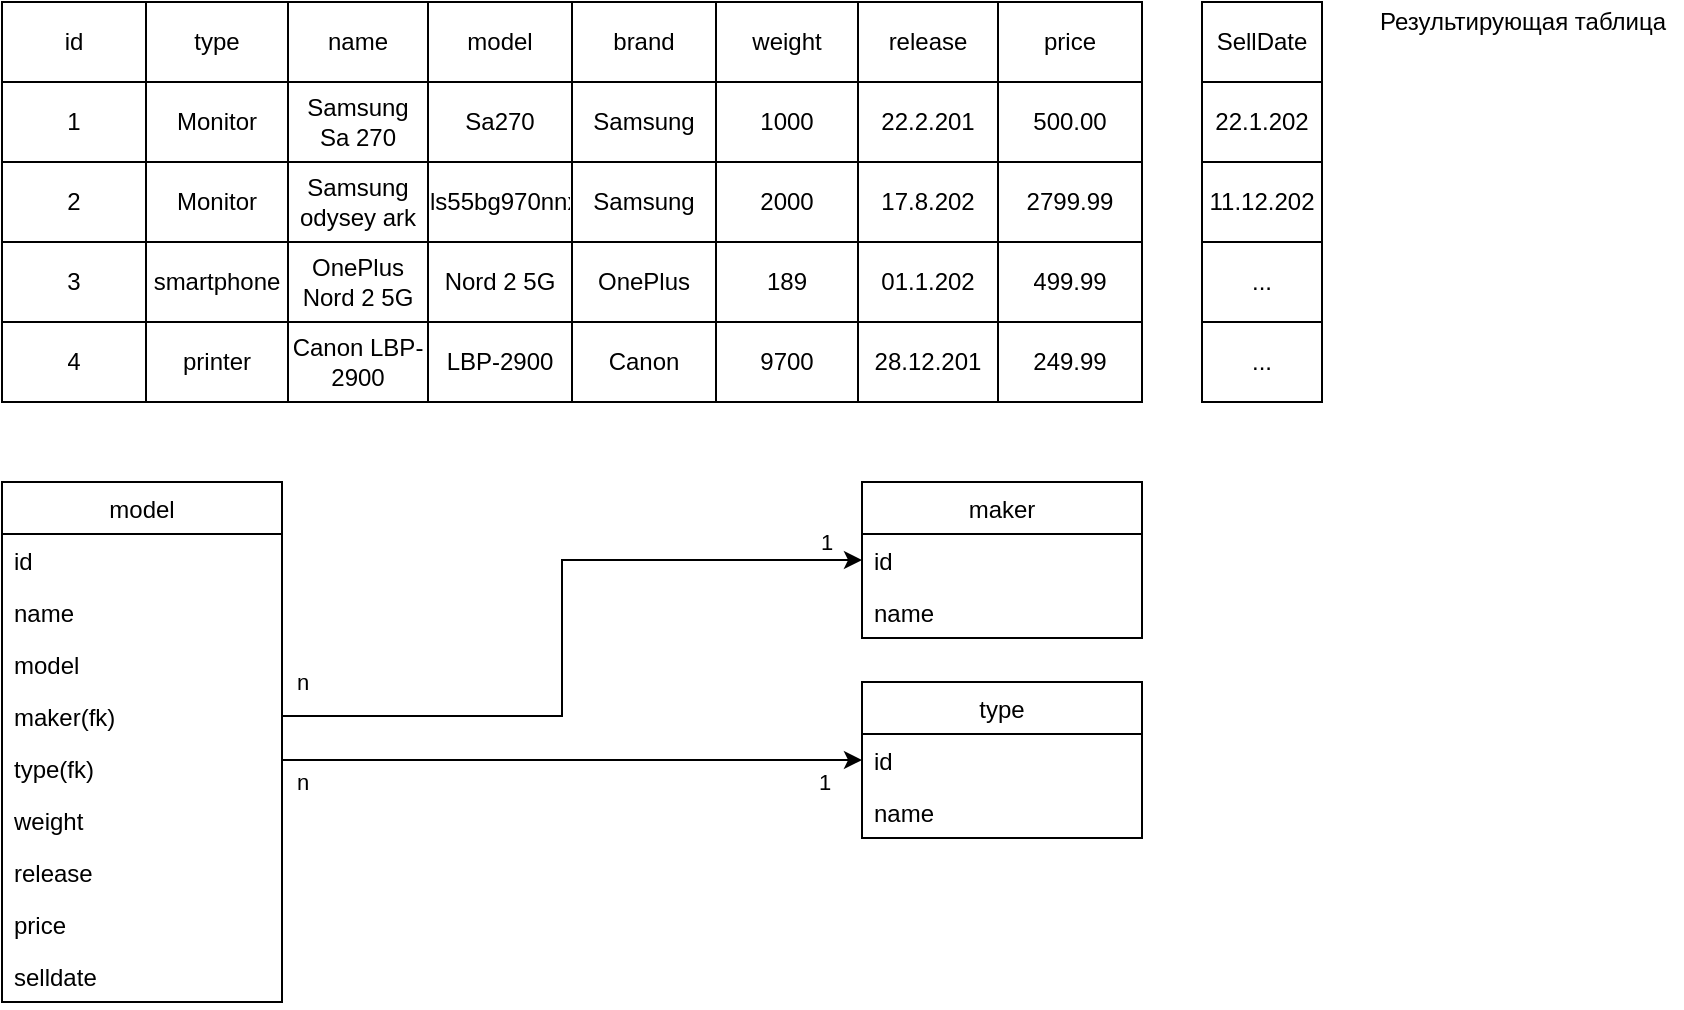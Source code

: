 <mxfile version="19.0.3" type="device" pages="2"><diagram id="Lmi8TL7bL29t9DyGUiaH" name="DataBase"><mxGraphModel dx="1408" dy="861" grid="1" gridSize="10" guides="1" tooltips="1" connect="1" arrows="1" fold="1" page="1" pageScale="1" pageWidth="1169" pageHeight="827" background="#ffffff" math="0" shadow="0"><root><mxCell id="0"/><mxCell id="1" parent="0"/><mxCell id="T951V86_BgVdNdhU7h40-1" value="" style="shape=table;startSize=0;container=1;collapsible=0;childLayout=tableLayout;" parent="1" vertex="1"><mxGeometry x="40" y="40" width="570" height="200" as="geometry"/></mxCell><mxCell id="T951V86_BgVdNdhU7h40-2" value="" style="shape=tableRow;horizontal=0;startSize=0;swimlaneHead=0;swimlaneBody=0;top=0;left=0;bottom=0;right=0;collapsible=0;dropTarget=0;fillColor=none;points=[[0,0.5],[1,0.5]];portConstraint=eastwest;" parent="T951V86_BgVdNdhU7h40-1" vertex="1"><mxGeometry width="570" height="40" as="geometry"/></mxCell><mxCell id="T951V86_BgVdNdhU7h40-3" value="id" style="shape=partialRectangle;html=1;whiteSpace=wrap;connectable=0;overflow=hidden;fillColor=none;top=0;left=0;bottom=0;right=0;pointerEvents=1;" parent="T951V86_BgVdNdhU7h40-2" vertex="1"><mxGeometry width="72" height="40" as="geometry"><mxRectangle width="72" height="40" as="alternateBounds"/></mxGeometry></mxCell><mxCell id="T951V86_BgVdNdhU7h40-4" value="type" style="shape=partialRectangle;html=1;whiteSpace=wrap;connectable=0;overflow=hidden;fillColor=none;top=0;left=0;bottom=0;right=0;pointerEvents=1;" parent="T951V86_BgVdNdhU7h40-2" vertex="1"><mxGeometry x="72" width="71" height="40" as="geometry"><mxRectangle width="71" height="40" as="alternateBounds"/></mxGeometry></mxCell><mxCell id="T951V86_BgVdNdhU7h40-5" value="name" style="shape=partialRectangle;html=1;whiteSpace=wrap;connectable=0;overflow=hidden;fillColor=none;top=0;left=0;bottom=0;right=0;pointerEvents=1;" parent="T951V86_BgVdNdhU7h40-2" vertex="1"><mxGeometry x="143" width="70" height="40" as="geometry"><mxRectangle width="70" height="40" as="alternateBounds"/></mxGeometry></mxCell><mxCell id="T951V86_BgVdNdhU7h40-6" value="model" style="shape=partialRectangle;html=1;whiteSpace=wrap;connectable=0;overflow=hidden;fillColor=none;top=0;left=0;bottom=0;right=0;pointerEvents=1;" parent="T951V86_BgVdNdhU7h40-2" vertex="1"><mxGeometry x="213" width="72" height="40" as="geometry"><mxRectangle width="72" height="40" as="alternateBounds"/></mxGeometry></mxCell><mxCell id="T951V86_BgVdNdhU7h40-7" value="brand" style="shape=partialRectangle;html=1;whiteSpace=wrap;connectable=0;overflow=hidden;fillColor=none;top=0;left=0;bottom=0;right=0;pointerEvents=1;" parent="T951V86_BgVdNdhU7h40-2" vertex="1"><mxGeometry x="285" width="72" height="40" as="geometry"><mxRectangle width="72" height="40" as="alternateBounds"/></mxGeometry></mxCell><mxCell id="T951V86_BgVdNdhU7h40-8" value="weight" style="shape=partialRectangle;html=1;whiteSpace=wrap;connectable=0;overflow=hidden;fillColor=none;top=0;left=0;bottom=0;right=0;pointerEvents=1;" parent="T951V86_BgVdNdhU7h40-2" vertex="1"><mxGeometry x="357" width="71" height="40" as="geometry"><mxRectangle width="71" height="40" as="alternateBounds"/></mxGeometry></mxCell><mxCell id="T951V86_BgVdNdhU7h40-9" value="release" style="shape=partialRectangle;html=1;whiteSpace=wrap;connectable=0;overflow=hidden;fillColor=none;top=0;left=0;bottom=0;right=0;pointerEvents=1;" parent="T951V86_BgVdNdhU7h40-2" vertex="1"><mxGeometry x="428" width="70" height="40" as="geometry"><mxRectangle width="70" height="40" as="alternateBounds"/></mxGeometry></mxCell><mxCell id="T951V86_BgVdNdhU7h40-10" value="price" style="shape=partialRectangle;html=1;whiteSpace=wrap;connectable=0;overflow=hidden;fillColor=none;top=0;left=0;bottom=0;right=0;pointerEvents=1;" parent="T951V86_BgVdNdhU7h40-2" vertex="1"><mxGeometry x="498" width="72" height="40" as="geometry"><mxRectangle width="72" height="40" as="alternateBounds"/></mxGeometry></mxCell><mxCell id="T951V86_BgVdNdhU7h40-11" value="" style="shape=tableRow;horizontal=0;startSize=0;swimlaneHead=0;swimlaneBody=0;top=0;left=0;bottom=0;right=0;collapsible=0;dropTarget=0;fillColor=none;points=[[0,0.5],[1,0.5]];portConstraint=eastwest;" parent="T951V86_BgVdNdhU7h40-1" vertex="1"><mxGeometry y="40" width="570" height="40" as="geometry"/></mxCell><mxCell id="T951V86_BgVdNdhU7h40-12" value="1" style="shape=partialRectangle;html=1;whiteSpace=wrap;connectable=0;overflow=hidden;fillColor=none;top=0;left=0;bottom=0;right=0;pointerEvents=1;" parent="T951V86_BgVdNdhU7h40-11" vertex="1"><mxGeometry width="72" height="40" as="geometry"><mxRectangle width="72" height="40" as="alternateBounds"/></mxGeometry></mxCell><mxCell id="T951V86_BgVdNdhU7h40-13" value="Monitor" style="shape=partialRectangle;html=1;whiteSpace=wrap;connectable=0;overflow=hidden;fillColor=none;top=0;left=0;bottom=0;right=0;pointerEvents=1;" parent="T951V86_BgVdNdhU7h40-11" vertex="1"><mxGeometry x="72" width="71" height="40" as="geometry"><mxRectangle width="71" height="40" as="alternateBounds"/></mxGeometry></mxCell><mxCell id="T951V86_BgVdNdhU7h40-14" value="Samsung Sa 270" style="shape=partialRectangle;html=1;whiteSpace=wrap;connectable=0;overflow=hidden;fillColor=none;top=0;left=0;bottom=0;right=0;pointerEvents=1;" parent="T951V86_BgVdNdhU7h40-11" vertex="1"><mxGeometry x="143" width="70" height="40" as="geometry"><mxRectangle width="70" height="40" as="alternateBounds"/></mxGeometry></mxCell><mxCell id="T951V86_BgVdNdhU7h40-15" value="Sa270" style="shape=partialRectangle;html=1;whiteSpace=wrap;connectable=0;overflow=hidden;fillColor=none;top=0;left=0;bottom=0;right=0;pointerEvents=1;" parent="T951V86_BgVdNdhU7h40-11" vertex="1"><mxGeometry x="213" width="72" height="40" as="geometry"><mxRectangle width="72" height="40" as="alternateBounds"/></mxGeometry></mxCell><mxCell id="T951V86_BgVdNdhU7h40-16" value="Samsung" style="shape=partialRectangle;html=1;whiteSpace=wrap;connectable=0;overflow=hidden;fillColor=none;top=0;left=0;bottom=0;right=0;pointerEvents=1;" parent="T951V86_BgVdNdhU7h40-11" vertex="1"><mxGeometry x="285" width="72" height="40" as="geometry"><mxRectangle width="72" height="40" as="alternateBounds"/></mxGeometry></mxCell><mxCell id="T951V86_BgVdNdhU7h40-17" value="1000" style="shape=partialRectangle;html=1;whiteSpace=wrap;connectable=0;overflow=hidden;fillColor=none;top=0;left=0;bottom=0;right=0;pointerEvents=1;" parent="T951V86_BgVdNdhU7h40-11" vertex="1"><mxGeometry x="357" width="71" height="40" as="geometry"><mxRectangle width="71" height="40" as="alternateBounds"/></mxGeometry></mxCell><mxCell id="T951V86_BgVdNdhU7h40-18" value="22.2.201" style="shape=partialRectangle;html=1;whiteSpace=wrap;connectable=0;overflow=hidden;fillColor=none;top=0;left=0;bottom=0;right=0;pointerEvents=1;" parent="T951V86_BgVdNdhU7h40-11" vertex="1"><mxGeometry x="428" width="70" height="40" as="geometry"><mxRectangle width="70" height="40" as="alternateBounds"/></mxGeometry></mxCell><mxCell id="T951V86_BgVdNdhU7h40-19" value="500.00" style="shape=partialRectangle;html=1;whiteSpace=wrap;connectable=0;overflow=hidden;fillColor=none;top=0;left=0;bottom=0;right=0;pointerEvents=1;" parent="T951V86_BgVdNdhU7h40-11" vertex="1"><mxGeometry x="498" width="72" height="40" as="geometry"><mxRectangle width="72" height="40" as="alternateBounds"/></mxGeometry></mxCell><mxCell id="T951V86_BgVdNdhU7h40-20" value="" style="shape=tableRow;horizontal=0;startSize=0;swimlaneHead=0;swimlaneBody=0;top=0;left=0;bottom=0;right=0;collapsible=0;dropTarget=0;fillColor=none;points=[[0,0.5],[1,0.5]];portConstraint=eastwest;" parent="T951V86_BgVdNdhU7h40-1" vertex="1"><mxGeometry y="80" width="570" height="40" as="geometry"/></mxCell><mxCell id="T951V86_BgVdNdhU7h40-21" value="2" style="shape=partialRectangle;html=1;whiteSpace=wrap;connectable=0;overflow=hidden;fillColor=none;top=0;left=0;bottom=0;right=0;pointerEvents=1;" parent="T951V86_BgVdNdhU7h40-20" vertex="1"><mxGeometry width="72" height="40" as="geometry"><mxRectangle width="72" height="40" as="alternateBounds"/></mxGeometry></mxCell><mxCell id="T951V86_BgVdNdhU7h40-22" value="Monitor" style="shape=partialRectangle;html=1;whiteSpace=wrap;connectable=0;overflow=hidden;fillColor=none;top=0;left=0;bottom=0;right=0;pointerEvents=1;" parent="T951V86_BgVdNdhU7h40-20" vertex="1"><mxGeometry x="72" width="71" height="40" as="geometry"><mxRectangle width="71" height="40" as="alternateBounds"/></mxGeometry></mxCell><mxCell id="T951V86_BgVdNdhU7h40-23" value="Samsung odysey ark" style="shape=partialRectangle;html=1;whiteSpace=wrap;connectable=0;overflow=hidden;fillColor=none;top=0;left=0;bottom=0;right=0;pointerEvents=1;" parent="T951V86_BgVdNdhU7h40-20" vertex="1"><mxGeometry x="143" width="70" height="40" as="geometry"><mxRectangle width="70" height="40" as="alternateBounds"/></mxGeometry></mxCell><mxCell id="T951V86_BgVdNdhU7h40-24" value="ls55bg970nnxgo" style="shape=partialRectangle;html=1;whiteSpace=wrap;connectable=0;overflow=hidden;fillColor=none;top=0;left=0;bottom=0;right=0;pointerEvents=1;" parent="T951V86_BgVdNdhU7h40-20" vertex="1"><mxGeometry x="213" width="72" height="40" as="geometry"><mxRectangle width="72" height="40" as="alternateBounds"/></mxGeometry></mxCell><mxCell id="T951V86_BgVdNdhU7h40-25" value="Samsung" style="shape=partialRectangle;html=1;whiteSpace=wrap;connectable=0;overflow=hidden;fillColor=none;top=0;left=0;bottom=0;right=0;pointerEvents=1;" parent="T951V86_BgVdNdhU7h40-20" vertex="1"><mxGeometry x="285" width="72" height="40" as="geometry"><mxRectangle width="72" height="40" as="alternateBounds"/></mxGeometry></mxCell><mxCell id="T951V86_BgVdNdhU7h40-26" value="2000" style="shape=partialRectangle;html=1;whiteSpace=wrap;connectable=0;overflow=hidden;fillColor=none;top=0;left=0;bottom=0;right=0;pointerEvents=1;" parent="T951V86_BgVdNdhU7h40-20" vertex="1"><mxGeometry x="357" width="71" height="40" as="geometry"><mxRectangle width="71" height="40" as="alternateBounds"/></mxGeometry></mxCell><mxCell id="T951V86_BgVdNdhU7h40-27" value="17.8.202" style="shape=partialRectangle;html=1;whiteSpace=wrap;connectable=0;overflow=hidden;fillColor=none;top=0;left=0;bottom=0;right=0;pointerEvents=1;" parent="T951V86_BgVdNdhU7h40-20" vertex="1"><mxGeometry x="428" width="70" height="40" as="geometry"><mxRectangle width="70" height="40" as="alternateBounds"/></mxGeometry></mxCell><mxCell id="T951V86_BgVdNdhU7h40-28" value="2799.99" style="shape=partialRectangle;html=1;whiteSpace=wrap;connectable=0;overflow=hidden;fillColor=none;top=0;left=0;bottom=0;right=0;pointerEvents=1;" parent="T951V86_BgVdNdhU7h40-20" vertex="1"><mxGeometry x="498" width="72" height="40" as="geometry"><mxRectangle width="72" height="40" as="alternateBounds"/></mxGeometry></mxCell><mxCell id="T951V86_BgVdNdhU7h40-29" value="" style="shape=tableRow;horizontal=0;startSize=0;swimlaneHead=0;swimlaneBody=0;top=0;left=0;bottom=0;right=0;collapsible=0;dropTarget=0;fillColor=none;points=[[0,0.5],[1,0.5]];portConstraint=eastwest;" parent="T951V86_BgVdNdhU7h40-1" vertex="1"><mxGeometry y="120" width="570" height="40" as="geometry"/></mxCell><mxCell id="T951V86_BgVdNdhU7h40-30" value="3" style="shape=partialRectangle;html=1;whiteSpace=wrap;connectable=0;overflow=hidden;fillColor=none;top=0;left=0;bottom=0;right=0;pointerEvents=1;" parent="T951V86_BgVdNdhU7h40-29" vertex="1"><mxGeometry width="72" height="40" as="geometry"><mxRectangle width="72" height="40" as="alternateBounds"/></mxGeometry></mxCell><mxCell id="T951V86_BgVdNdhU7h40-31" value="smartphone" style="shape=partialRectangle;html=1;whiteSpace=wrap;connectable=0;overflow=hidden;fillColor=none;top=0;left=0;bottom=0;right=0;pointerEvents=1;" parent="T951V86_BgVdNdhU7h40-29" vertex="1"><mxGeometry x="72" width="71" height="40" as="geometry"><mxRectangle width="71" height="40" as="alternateBounds"/></mxGeometry></mxCell><mxCell id="T951V86_BgVdNdhU7h40-32" value="OnePlus Nord 2 5G" style="shape=partialRectangle;html=1;whiteSpace=wrap;connectable=0;overflow=hidden;fillColor=none;top=0;left=0;bottom=0;right=0;pointerEvents=1;" parent="T951V86_BgVdNdhU7h40-29" vertex="1"><mxGeometry x="143" width="70" height="40" as="geometry"><mxRectangle width="70" height="40" as="alternateBounds"/></mxGeometry></mxCell><mxCell id="T951V86_BgVdNdhU7h40-33" value="Nord 2 5G" style="shape=partialRectangle;html=1;whiteSpace=wrap;connectable=0;overflow=hidden;fillColor=none;top=0;left=0;bottom=0;right=0;pointerEvents=1;" parent="T951V86_BgVdNdhU7h40-29" vertex="1"><mxGeometry x="213" width="72" height="40" as="geometry"><mxRectangle width="72" height="40" as="alternateBounds"/></mxGeometry></mxCell><mxCell id="T951V86_BgVdNdhU7h40-34" value="OnePlus" style="shape=partialRectangle;html=1;whiteSpace=wrap;connectable=0;overflow=hidden;fillColor=none;top=0;left=0;bottom=0;right=0;pointerEvents=1;" parent="T951V86_BgVdNdhU7h40-29" vertex="1"><mxGeometry x="285" width="72" height="40" as="geometry"><mxRectangle width="72" height="40" as="alternateBounds"/></mxGeometry></mxCell><mxCell id="T951V86_BgVdNdhU7h40-35" value="189" style="shape=partialRectangle;html=1;whiteSpace=wrap;connectable=0;overflow=hidden;fillColor=none;top=0;left=0;bottom=0;right=0;pointerEvents=1;" parent="T951V86_BgVdNdhU7h40-29" vertex="1"><mxGeometry x="357" width="71" height="40" as="geometry"><mxRectangle width="71" height="40" as="alternateBounds"/></mxGeometry></mxCell><mxCell id="T951V86_BgVdNdhU7h40-36" value="01.1.202" style="shape=partialRectangle;html=1;whiteSpace=wrap;connectable=0;overflow=hidden;fillColor=none;top=0;left=0;bottom=0;right=0;pointerEvents=1;" parent="T951V86_BgVdNdhU7h40-29" vertex="1"><mxGeometry x="428" width="70" height="40" as="geometry"><mxRectangle width="70" height="40" as="alternateBounds"/></mxGeometry></mxCell><mxCell id="T951V86_BgVdNdhU7h40-37" value="499.99" style="shape=partialRectangle;html=1;whiteSpace=wrap;connectable=0;overflow=hidden;fillColor=none;top=0;left=0;bottom=0;right=0;pointerEvents=1;" parent="T951V86_BgVdNdhU7h40-29" vertex="1"><mxGeometry x="498" width="72" height="40" as="geometry"><mxRectangle width="72" height="40" as="alternateBounds"/></mxGeometry></mxCell><mxCell id="T951V86_BgVdNdhU7h40-38" value="" style="shape=tableRow;horizontal=0;startSize=0;swimlaneHead=0;swimlaneBody=0;top=0;left=0;bottom=0;right=0;collapsible=0;dropTarget=0;fillColor=none;points=[[0,0.5],[1,0.5]];portConstraint=eastwest;" parent="T951V86_BgVdNdhU7h40-1" vertex="1"><mxGeometry y="160" width="570" height="40" as="geometry"/></mxCell><mxCell id="T951V86_BgVdNdhU7h40-39" value="4" style="shape=partialRectangle;html=1;whiteSpace=wrap;connectable=0;overflow=hidden;fillColor=none;top=0;left=0;bottom=0;right=0;pointerEvents=1;" parent="T951V86_BgVdNdhU7h40-38" vertex="1"><mxGeometry width="72" height="40" as="geometry"><mxRectangle width="72" height="40" as="alternateBounds"/></mxGeometry></mxCell><mxCell id="T951V86_BgVdNdhU7h40-40" value="printer" style="shape=partialRectangle;html=1;whiteSpace=wrap;connectable=0;overflow=hidden;fillColor=none;top=0;left=0;bottom=0;right=0;pointerEvents=1;" parent="T951V86_BgVdNdhU7h40-38" vertex="1"><mxGeometry x="72" width="71" height="40" as="geometry"><mxRectangle width="71" height="40" as="alternateBounds"/></mxGeometry></mxCell><mxCell id="T951V86_BgVdNdhU7h40-41" value="Canon LBP-2900" style="shape=partialRectangle;html=1;whiteSpace=wrap;connectable=0;overflow=hidden;fillColor=none;top=0;left=0;bottom=0;right=0;pointerEvents=1;" parent="T951V86_BgVdNdhU7h40-38" vertex="1"><mxGeometry x="143" width="70" height="40" as="geometry"><mxRectangle width="70" height="40" as="alternateBounds"/></mxGeometry></mxCell><mxCell id="T951V86_BgVdNdhU7h40-42" value="LBP-2900" style="shape=partialRectangle;html=1;whiteSpace=wrap;connectable=0;overflow=hidden;fillColor=none;top=0;left=0;bottom=0;right=0;pointerEvents=1;" parent="T951V86_BgVdNdhU7h40-38" vertex="1"><mxGeometry x="213" width="72" height="40" as="geometry"><mxRectangle width="72" height="40" as="alternateBounds"/></mxGeometry></mxCell><mxCell id="T951V86_BgVdNdhU7h40-43" value="Canon" style="shape=partialRectangle;html=1;whiteSpace=wrap;connectable=0;overflow=hidden;fillColor=none;top=0;left=0;bottom=0;right=0;pointerEvents=1;" parent="T951V86_BgVdNdhU7h40-38" vertex="1"><mxGeometry x="285" width="72" height="40" as="geometry"><mxRectangle width="72" height="40" as="alternateBounds"/></mxGeometry></mxCell><mxCell id="T951V86_BgVdNdhU7h40-44" value="9700" style="shape=partialRectangle;html=1;whiteSpace=wrap;connectable=0;overflow=hidden;fillColor=none;top=0;left=0;bottom=0;right=0;pointerEvents=1;" parent="T951V86_BgVdNdhU7h40-38" vertex="1"><mxGeometry x="357" width="71" height="40" as="geometry"><mxRectangle width="71" height="40" as="alternateBounds"/></mxGeometry></mxCell><mxCell id="T951V86_BgVdNdhU7h40-45" value="28.12.201" style="shape=partialRectangle;html=1;whiteSpace=wrap;connectable=0;overflow=hidden;fillColor=none;top=0;left=0;bottom=0;right=0;pointerEvents=1;" parent="T951V86_BgVdNdhU7h40-38" vertex="1"><mxGeometry x="428" width="70" height="40" as="geometry"><mxRectangle width="70" height="40" as="alternateBounds"/></mxGeometry></mxCell><mxCell id="T951V86_BgVdNdhU7h40-46" value="249.99" style="shape=partialRectangle;html=1;whiteSpace=wrap;connectable=0;overflow=hidden;fillColor=none;top=0;left=0;bottom=0;right=0;pointerEvents=1;" parent="T951V86_BgVdNdhU7h40-38" vertex="1"><mxGeometry x="498" width="72" height="40" as="geometry"><mxRectangle width="72" height="40" as="alternateBounds"/></mxGeometry></mxCell><mxCell id="T951V86_BgVdNdhU7h40-48" value="maker" style="swimlane;fontStyle=0;childLayout=stackLayout;horizontal=1;startSize=26;fillColor=none;horizontalStack=0;resizeParent=1;resizeParentMax=0;resizeLast=0;collapsible=1;marginBottom=0;" parent="1" vertex="1"><mxGeometry x="470" y="280" width="140" height="78" as="geometry"/></mxCell><mxCell id="T951V86_BgVdNdhU7h40-49" value="id" style="text;strokeColor=none;fillColor=none;align=left;verticalAlign=top;spacingLeft=4;spacingRight=4;overflow=hidden;rotatable=0;points=[[0,0.5],[1,0.5]];portConstraint=eastwest;" parent="T951V86_BgVdNdhU7h40-48" vertex="1"><mxGeometry y="26" width="140" height="26" as="geometry"/></mxCell><mxCell id="T951V86_BgVdNdhU7h40-50" value="name" style="text;strokeColor=none;fillColor=none;align=left;verticalAlign=top;spacingLeft=4;spacingRight=4;overflow=hidden;rotatable=0;points=[[0,0.5],[1,0.5]];portConstraint=eastwest;" parent="T951V86_BgVdNdhU7h40-48" vertex="1"><mxGeometry y="52" width="140" height="26" as="geometry"/></mxCell><mxCell id="T951V86_BgVdNdhU7h40-58" value="type" style="swimlane;fontStyle=0;childLayout=stackLayout;horizontal=1;startSize=26;fillColor=none;horizontalStack=0;resizeParent=1;resizeParentMax=0;resizeLast=0;collapsible=1;marginBottom=0;" parent="1" vertex="1"><mxGeometry x="470" y="380" width="140" height="78" as="geometry"/></mxCell><mxCell id="T951V86_BgVdNdhU7h40-59" value="id" style="text;strokeColor=none;fillColor=none;align=left;verticalAlign=top;spacingLeft=4;spacingRight=4;overflow=hidden;rotatable=0;points=[[0,0.5],[1,0.5]];portConstraint=eastwest;" parent="T951V86_BgVdNdhU7h40-58" vertex="1"><mxGeometry y="26" width="140" height="26" as="geometry"/></mxCell><mxCell id="T951V86_BgVdNdhU7h40-60" value="name" style="text;strokeColor=none;fillColor=none;align=left;verticalAlign=top;spacingLeft=4;spacingRight=4;overflow=hidden;rotatable=0;points=[[0,0.5],[1,0.5]];portConstraint=eastwest;" parent="T951V86_BgVdNdhU7h40-58" vertex="1"><mxGeometry y="52" width="140" height="26" as="geometry"/></mxCell><mxCell id="T951V86_BgVdNdhU7h40-63" value="model" style="swimlane;fontStyle=0;childLayout=stackLayout;horizontal=1;startSize=26;fillColor=none;horizontalStack=0;resizeParent=1;resizeParentMax=0;resizeLast=0;collapsible=1;marginBottom=0;" parent="1" vertex="1"><mxGeometry x="40" y="280" width="140" height="260" as="geometry"/></mxCell><mxCell id="T951V86_BgVdNdhU7h40-64" value="id" style="text;strokeColor=none;fillColor=none;align=left;verticalAlign=top;spacingLeft=4;spacingRight=4;overflow=hidden;rotatable=0;points=[[0,0.5],[1,0.5]];portConstraint=eastwest;" parent="T951V86_BgVdNdhU7h40-63" vertex="1"><mxGeometry y="26" width="140" height="26" as="geometry"/></mxCell><mxCell id="T951V86_BgVdNdhU7h40-65" value="name" style="text;strokeColor=none;fillColor=none;align=left;verticalAlign=top;spacingLeft=4;spacingRight=4;overflow=hidden;rotatable=0;points=[[0,0.5],[1,0.5]];portConstraint=eastwest;" parent="T951V86_BgVdNdhU7h40-63" vertex="1"><mxGeometry y="52" width="140" height="26" as="geometry"/></mxCell><mxCell id="T951V86_BgVdNdhU7h40-78" value="model" style="text;strokeColor=none;fillColor=none;align=left;verticalAlign=top;spacingLeft=4;spacingRight=4;overflow=hidden;rotatable=0;points=[[0,0.5],[1,0.5]];portConstraint=eastwest;" parent="T951V86_BgVdNdhU7h40-63" vertex="1"><mxGeometry y="78" width="140" height="26" as="geometry"/></mxCell><mxCell id="T951V86_BgVdNdhU7h40-68" value="maker(fk)" style="text;strokeColor=none;fillColor=none;align=left;verticalAlign=top;spacingLeft=4;spacingRight=4;overflow=hidden;rotatable=0;points=[[0,0.5],[1,0.5]];portConstraint=eastwest;" parent="T951V86_BgVdNdhU7h40-63" vertex="1"><mxGeometry y="104" width="140" height="26" as="geometry"/></mxCell><mxCell id="T951V86_BgVdNdhU7h40-74" value="type(fk)" style="text;strokeColor=none;fillColor=none;align=left;verticalAlign=top;spacingLeft=4;spacingRight=4;overflow=hidden;rotatable=0;points=[[0,0.5],[1,0.5]];portConstraint=eastwest;" parent="T951V86_BgVdNdhU7h40-63" vertex="1"><mxGeometry y="130" width="140" height="26" as="geometry"/></mxCell><mxCell id="T951V86_BgVdNdhU7h40-72" value="weight" style="text;strokeColor=none;fillColor=none;align=left;verticalAlign=top;spacingLeft=4;spacingRight=4;overflow=hidden;rotatable=0;points=[[0,0.5],[1,0.5]];portConstraint=eastwest;" parent="T951V86_BgVdNdhU7h40-63" vertex="1"><mxGeometry y="156" width="140" height="26" as="geometry"/></mxCell><mxCell id="T951V86_BgVdNdhU7h40-77" value="release" style="text;strokeColor=none;fillColor=none;align=left;verticalAlign=top;spacingLeft=4;spacingRight=4;overflow=hidden;rotatable=0;points=[[0,0.5],[1,0.5]];portConstraint=eastwest;" parent="T951V86_BgVdNdhU7h40-63" vertex="1"><mxGeometry y="182" width="140" height="26" as="geometry"/></mxCell><mxCell id="T951V86_BgVdNdhU7h40-76" value="price" style="text;strokeColor=none;fillColor=none;align=left;verticalAlign=top;spacingLeft=4;spacingRight=4;overflow=hidden;rotatable=0;points=[[0,0.5],[1,0.5]];portConstraint=eastwest;" parent="T951V86_BgVdNdhU7h40-63" vertex="1"><mxGeometry y="208" width="140" height="26" as="geometry"/></mxCell><mxCell id="55fDICsVMc9V2Psr0vXw-13" value="selldate" style="text;strokeColor=none;fillColor=none;align=left;verticalAlign=top;spacingLeft=4;spacingRight=4;overflow=hidden;rotatable=0;points=[[0,0.5],[1,0.5]];portConstraint=eastwest;" parent="T951V86_BgVdNdhU7h40-63" vertex="1"><mxGeometry y="234" width="140" height="26" as="geometry"/></mxCell><mxCell id="T951V86_BgVdNdhU7h40-70" style="edgeStyle=orthogonalEdgeStyle;rounded=0;orthogonalLoop=1;jettySize=auto;html=1;exitX=1;exitY=0.5;exitDx=0;exitDy=0;entryX=0;entryY=0.5;entryDx=0;entryDy=0;" parent="1" source="T951V86_BgVdNdhU7h40-68" target="T951V86_BgVdNdhU7h40-49" edge="1"><mxGeometry relative="1" as="geometry"><Array as="points"><mxPoint x="320" y="397"/><mxPoint x="320" y="319"/></Array></mxGeometry></mxCell><mxCell id="55fDICsVMc9V2Psr0vXw-16" value="n" style="edgeLabel;html=1;align=center;verticalAlign=middle;resizable=0;points=[];" parent="T951V86_BgVdNdhU7h40-70" vertex="1" connectable="0"><mxGeometry x="-0.948" y="1" relative="1" as="geometry"><mxPoint y="-16" as="offset"/></mxGeometry></mxCell><mxCell id="55fDICsVMc9V2Psr0vXw-17" value="1" style="edgeLabel;html=1;align=center;verticalAlign=middle;resizable=0;points=[];" parent="T951V86_BgVdNdhU7h40-70" vertex="1" connectable="0"><mxGeometry x="0.9" relative="1" as="geometry"><mxPoint y="-9" as="offset"/></mxGeometry></mxCell><mxCell id="T951V86_BgVdNdhU7h40-73" style="edgeStyle=orthogonalEdgeStyle;rounded=0;orthogonalLoop=1;jettySize=auto;html=1;entryX=0;entryY=0.5;entryDx=0;entryDy=0;exitX=1;exitY=0.5;exitDx=0;exitDy=0;" parent="1" source="T951V86_BgVdNdhU7h40-74" target="T951V86_BgVdNdhU7h40-59" edge="1"><mxGeometry relative="1" as="geometry"><mxPoint x="280" y="371" as="targetPoint"/><Array as="points"><mxPoint x="180" y="419"/></Array></mxGeometry></mxCell><mxCell id="55fDICsVMc9V2Psr0vXw-14" value="n" style="edgeLabel;html=1;align=center;verticalAlign=middle;resizable=0;points=[];" parent="T951V86_BgVdNdhU7h40-73" vertex="1" connectable="0"><mxGeometry x="-0.925" y="-1" relative="1" as="geometry"><mxPoint x="3" y="10" as="offset"/></mxGeometry></mxCell><mxCell id="55fDICsVMc9V2Psr0vXw-15" value="1" style="edgeLabel;html=1;align=center;verticalAlign=middle;resizable=0;points=[];" parent="T951V86_BgVdNdhU7h40-73" vertex="1" connectable="0"><mxGeometry x="0.937" relative="1" as="geometry"><mxPoint x="-10" y="11" as="offset"/></mxGeometry></mxCell><mxCell id="55fDICsVMc9V2Psr0vXw-1" value="Результирующая таблица" style="text;html=1;align=center;verticalAlign=middle;resizable=0;points=[];autosize=1;strokeColor=none;fillColor=none;" parent="1" vertex="1"><mxGeometry x="720" y="40" width="160" height="20" as="geometry"/></mxCell><mxCell id="55fDICsVMc9V2Psr0vXw-2" value="" style="shape=table;startSize=0;container=1;collapsible=0;childLayout=tableLayout;" parent="1" vertex="1"><mxGeometry x="640" y="40" width="60" height="200" as="geometry"/></mxCell><mxCell id="55fDICsVMc9V2Psr0vXw-3" value="" style="shape=tableRow;horizontal=0;startSize=0;swimlaneHead=0;swimlaneBody=0;top=0;left=0;bottom=0;right=0;collapsible=0;dropTarget=0;fillColor=none;points=[[0,0.5],[1,0.5]];portConstraint=eastwest;" parent="55fDICsVMc9V2Psr0vXw-2" vertex="1"><mxGeometry width="60" height="40" as="geometry"/></mxCell><mxCell id="55fDICsVMc9V2Psr0vXw-4" value="SellDate" style="shape=partialRectangle;html=1;whiteSpace=wrap;connectable=0;overflow=hidden;fillColor=none;top=0;left=0;bottom=0;right=0;pointerEvents=1;" parent="55fDICsVMc9V2Psr0vXw-3" vertex="1"><mxGeometry width="60" height="40" as="geometry"><mxRectangle width="60" height="40" as="alternateBounds"/></mxGeometry></mxCell><mxCell id="55fDICsVMc9V2Psr0vXw-5" value="" style="shape=tableRow;horizontal=0;startSize=0;swimlaneHead=0;swimlaneBody=0;top=0;left=0;bottom=0;right=0;collapsible=0;dropTarget=0;fillColor=none;points=[[0,0.5],[1,0.5]];portConstraint=eastwest;" parent="55fDICsVMc9V2Psr0vXw-2" vertex="1"><mxGeometry y="40" width="60" height="40" as="geometry"/></mxCell><mxCell id="55fDICsVMc9V2Psr0vXw-6" value="22.1.202" style="shape=partialRectangle;html=1;whiteSpace=wrap;connectable=0;overflow=hidden;fillColor=none;top=0;left=0;bottom=0;right=0;pointerEvents=1;" parent="55fDICsVMc9V2Psr0vXw-5" vertex="1"><mxGeometry width="60" height="40" as="geometry"><mxRectangle width="60" height="40" as="alternateBounds"/></mxGeometry></mxCell><mxCell id="55fDICsVMc9V2Psr0vXw-7" value="" style="shape=tableRow;horizontal=0;startSize=0;swimlaneHead=0;swimlaneBody=0;top=0;left=0;bottom=0;right=0;collapsible=0;dropTarget=0;fillColor=none;points=[[0,0.5],[1,0.5]];portConstraint=eastwest;" parent="55fDICsVMc9V2Psr0vXw-2" vertex="1"><mxGeometry y="80" width="60" height="40" as="geometry"/></mxCell><mxCell id="55fDICsVMc9V2Psr0vXw-8" value="11.12.202" style="shape=partialRectangle;html=1;whiteSpace=wrap;connectable=0;overflow=hidden;fillColor=none;top=0;left=0;bottom=0;right=0;pointerEvents=1;" parent="55fDICsVMc9V2Psr0vXw-7" vertex="1"><mxGeometry width="60" height="40" as="geometry"><mxRectangle width="60" height="40" as="alternateBounds"/></mxGeometry></mxCell><mxCell id="55fDICsVMc9V2Psr0vXw-9" value="" style="shape=tableRow;horizontal=0;startSize=0;swimlaneHead=0;swimlaneBody=0;top=0;left=0;bottom=0;right=0;collapsible=0;dropTarget=0;fillColor=none;points=[[0,0.5],[1,0.5]];portConstraint=eastwest;" parent="55fDICsVMc9V2Psr0vXw-2" vertex="1"><mxGeometry y="120" width="60" height="40" as="geometry"/></mxCell><mxCell id="55fDICsVMc9V2Psr0vXw-10" value="..." style="shape=partialRectangle;html=1;whiteSpace=wrap;connectable=0;overflow=hidden;fillColor=none;top=0;left=0;bottom=0;right=0;pointerEvents=1;" parent="55fDICsVMc9V2Psr0vXw-9" vertex="1"><mxGeometry width="60" height="40" as="geometry"><mxRectangle width="60" height="40" as="alternateBounds"/></mxGeometry></mxCell><mxCell id="55fDICsVMc9V2Psr0vXw-11" value="" style="shape=tableRow;horizontal=0;startSize=0;swimlaneHead=0;swimlaneBody=0;top=0;left=0;bottom=0;right=0;collapsible=0;dropTarget=0;fillColor=none;points=[[0,0.5],[1,0.5]];portConstraint=eastwest;" parent="55fDICsVMc9V2Psr0vXw-2" vertex="1"><mxGeometry y="160" width="60" height="40" as="geometry"/></mxCell><mxCell id="55fDICsVMc9V2Psr0vXw-12" value="..." style="shape=partialRectangle;html=1;whiteSpace=wrap;connectable=0;overflow=hidden;fillColor=none;top=0;left=0;bottom=0;right=0;pointerEvents=1;" parent="55fDICsVMc9V2Psr0vXw-11" vertex="1"><mxGeometry width="60" height="40" as="geometry"><mxRectangle width="60" height="40" as="alternateBounds"/></mxGeometry></mxCell></root></mxGraphModel></diagram><diagram id="39hLFF9GIAIp5YUg2blY" name="app"><mxGraphModel dx="448" dy="861" grid="1" gridSize="10" guides="1" tooltips="1" connect="1" arrows="1" fold="1" page="1" pageScale="1" pageWidth="850" pageHeight="1100" math="0" shadow="0"><root><mxCell id="0"/><mxCell id="1" parent="0"/><mxCell id="hgv2H-JjMl3ThULpTW6K-1" value="DataBaseService" style="swimlane;fontStyle=1;align=center;verticalAlign=top;childLayout=stackLayout;horizontal=1;startSize=26;horizontalStack=0;resizeParent=1;resizeParentMax=0;resizeLast=0;collapsible=1;marginBottom=0;" parent="1" vertex="1"><mxGeometry x="90" y="230" width="160" height="216" as="geometry"/></mxCell><mxCell id="hgv2H-JjMl3ThULpTW6K-2" value="- Connection" style="text;strokeColor=none;fillColor=none;align=left;verticalAlign=top;spacingLeft=4;spacingRight=4;overflow=hidden;rotatable=0;points=[[0,0.5],[1,0.5]];portConstraint=eastwest;" parent="hgv2H-JjMl3ThULpTW6K-1" vertex="1"><mxGeometry y="26" width="160" height="26" as="geometry"/></mxCell><mxCell id="hgv2H-JjMl3ThULpTW6K-5" value="- Command" style="text;strokeColor=none;fillColor=none;align=left;verticalAlign=top;spacingLeft=4;spacingRight=4;overflow=hidden;rotatable=0;points=[[0,0.5],[1,0.5]];portConstraint=eastwest;" parent="hgv2H-JjMl3ThULpTW6K-1" vertex="1"><mxGeometry y="52" width="160" height="26" as="geometry"/></mxCell><mxCell id="hgv2H-JjMl3ThULpTW6K-6" value="- Adapter" style="text;strokeColor=none;fillColor=none;align=left;verticalAlign=top;spacingLeft=4;spacingRight=4;overflow=hidden;rotatable=0;points=[[0,0.5],[1,0.5]];portConstraint=eastwest;" parent="hgv2H-JjMl3ThULpTW6K-1" vertex="1"><mxGeometry y="78" width="160" height="26" as="geometry"/></mxCell><mxCell id="aZhFZ6tV3Ex75HGAzw1o-1" value="- DataSet" style="text;strokeColor=none;fillColor=none;align=left;verticalAlign=top;spacingLeft=4;spacingRight=4;overflow=hidden;rotatable=0;points=[[0,0.5],[1,0.5]];portConstraint=eastwest;" vertex="1" parent="hgv2H-JjMl3ThULpTW6K-1"><mxGeometry y="104" width="160" height="26" as="geometry"/></mxCell><mxCell id="aZhFZ6tV3Ex75HGAzw1o-2" value="- Target" style="text;strokeColor=none;fillColor=none;align=left;verticalAlign=top;spacingLeft=4;spacingRight=4;overflow=hidden;rotatable=0;points=[[0,0.5],[1,0.5]];portConstraint=eastwest;" vertex="1" parent="hgv2H-JjMl3ThULpTW6K-1"><mxGeometry y="130" width="160" height="26" as="geometry"/></mxCell><mxCell id="aZhFZ6tV3Ex75HGAzw1o-3" value="- Category" style="text;strokeColor=none;fillColor=none;align=left;verticalAlign=top;spacingLeft=4;spacingRight=4;overflow=hidden;rotatable=0;points=[[0,0.5],[1,0.5]];portConstraint=eastwest;" vertex="1" parent="hgv2H-JjMl3ThULpTW6K-1"><mxGeometry y="156" width="160" height="26" as="geometry"/></mxCell><mxCell id="hgv2H-JjMl3ThULpTW6K-3" value="" style="line;strokeWidth=1;fillColor=none;align=left;verticalAlign=middle;spacingTop=-1;spacingLeft=3;spacingRight=3;rotatable=0;labelPosition=right;points=[];portConstraint=eastwest;strokeColor=inherit;" parent="hgv2H-JjMl3ThULpTW6K-1" vertex="1"><mxGeometry y="182" width="160" height="8" as="geometry"/></mxCell><mxCell id="hgv2H-JjMl3ThULpTW6K-4" value="+ ShowAll(orderby)" style="text;strokeColor=none;fillColor=none;align=left;verticalAlign=top;spacingLeft=4;spacingRight=4;overflow=hidden;rotatable=0;points=[[0,0.5],[1,0.5]];portConstraint=eastwest;" parent="hgv2H-JjMl3ThULpTW6K-1" vertex="1"><mxGeometry y="190" width="160" height="26" as="geometry"/></mxCell></root></mxGraphModel></diagram></mxfile>